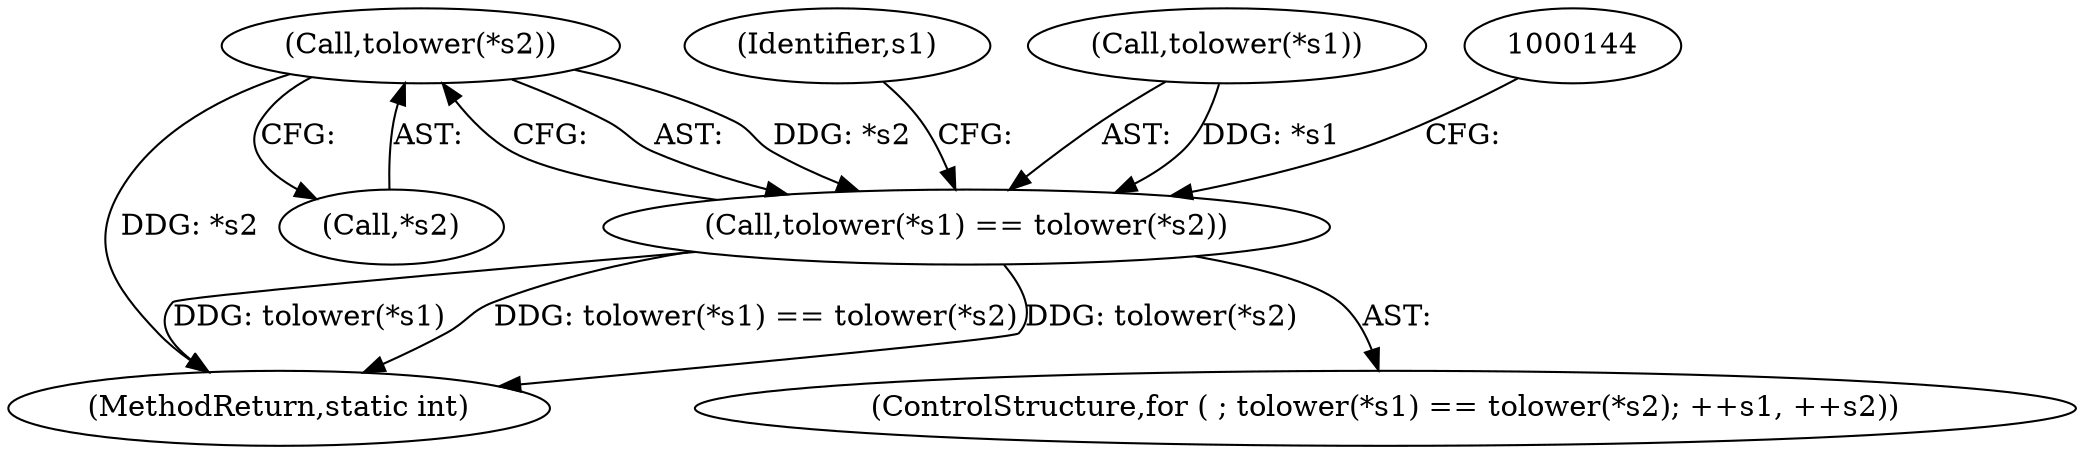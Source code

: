digraph "1_iperf_91f2fa59e8ed80dfbf400add0164ee0e508e412a_31@pointer" {
"1000124" [label="(Call,tolower(*s2))"];
"1000120" [label="(Call,tolower(*s1) == tolower(*s2))"];
"1000119" [label="(ControlStructure,for ( ; tolower(*s1) == tolower(*s2); ++s1, ++s2))"];
"1000124" [label="(Call,tolower(*s2))"];
"1000135" [label="(Identifier,s1)"];
"1000125" [label="(Call,*s2)"];
"1000151" [label="(MethodReturn,static int)"];
"1000121" [label="(Call,tolower(*s1))"];
"1000120" [label="(Call,tolower(*s1) == tolower(*s2))"];
"1000124" -> "1000120"  [label="AST: "];
"1000124" -> "1000125"  [label="CFG: "];
"1000125" -> "1000124"  [label="AST: "];
"1000120" -> "1000124"  [label="CFG: "];
"1000124" -> "1000151"  [label="DDG: *s2"];
"1000124" -> "1000120"  [label="DDG: *s2"];
"1000120" -> "1000119"  [label="AST: "];
"1000121" -> "1000120"  [label="AST: "];
"1000135" -> "1000120"  [label="CFG: "];
"1000144" -> "1000120"  [label="CFG: "];
"1000120" -> "1000151"  [label="DDG: tolower(*s1)"];
"1000120" -> "1000151"  [label="DDG: tolower(*s1) == tolower(*s2)"];
"1000120" -> "1000151"  [label="DDG: tolower(*s2)"];
"1000121" -> "1000120"  [label="DDG: *s1"];
}

